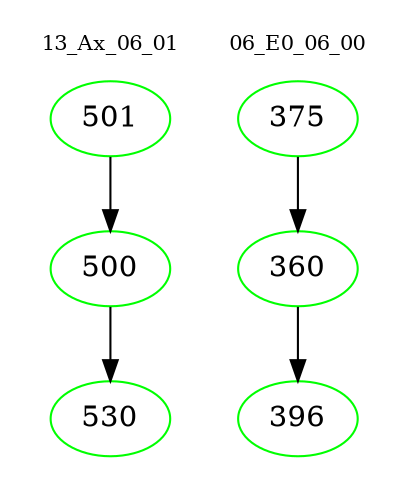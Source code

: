 digraph{
subgraph cluster_0 {
color = white
label = "13_Ax_06_01";
fontsize=10;
T0_501 [label="501", color="green"]
T0_501 -> T0_500 [color="black"]
T0_500 [label="500", color="green"]
T0_500 -> T0_530 [color="black"]
T0_530 [label="530", color="green"]
}
subgraph cluster_1 {
color = white
label = "06_E0_06_00";
fontsize=10;
T1_375 [label="375", color="green"]
T1_375 -> T1_360 [color="black"]
T1_360 [label="360", color="green"]
T1_360 -> T1_396 [color="black"]
T1_396 [label="396", color="green"]
}
}
